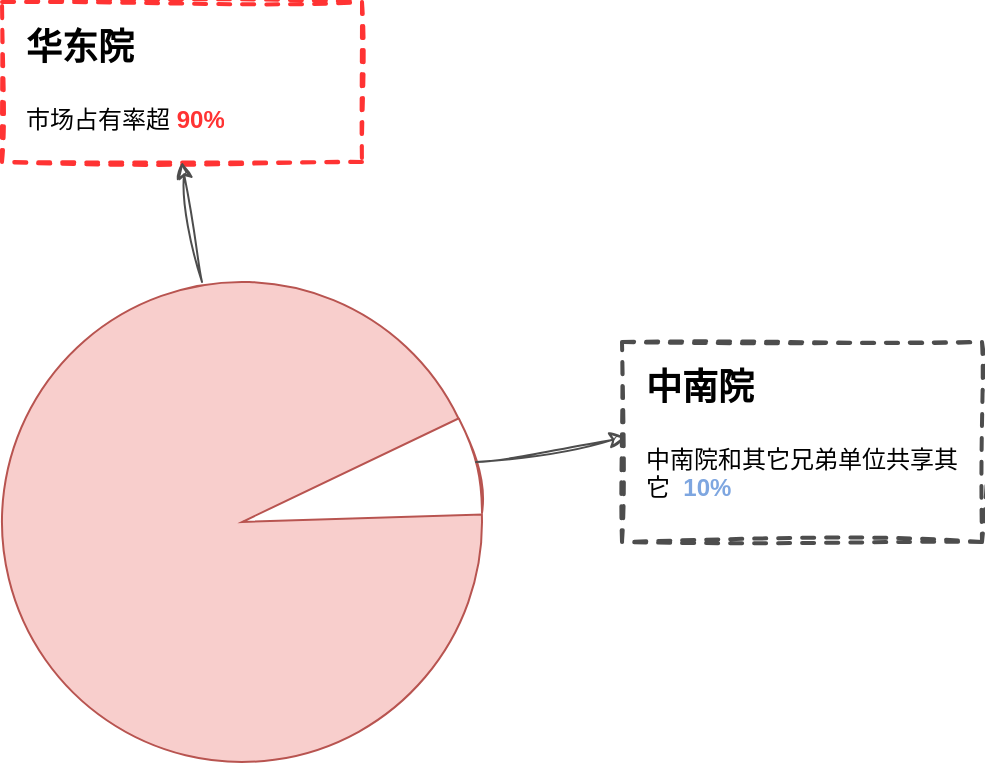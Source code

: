 <mxfile version="24.0.7" type="github">
  <diagram name="第 1 页" id="xGvNKizdiMxpHMKA5EQo">
    <mxGraphModel dx="1434" dy="738" grid="1" gridSize="10" guides="1" tooltips="1" connect="1" arrows="1" fold="1" page="1" pageScale="1" pageWidth="827" pageHeight="1169" math="0" shadow="0">
      <root>
        <mxCell id="0" />
        <mxCell id="1" parent="0" />
        <mxCell id="mdRqCDS6RaEfahUN-tuy-1" value="" style="verticalLabelPosition=bottom;verticalAlign=top;html=1;shape=mxgraph.basic.pie;startAngle=0.245;endAngle=0.179;fillColor=#f8cecc;strokeColor=#b85450;" vertex="1" parent="1">
          <mxGeometry x="160" y="200" width="240" height="240" as="geometry" />
        </mxCell>
        <mxCell id="mdRqCDS6RaEfahUN-tuy-3" value="" style="endArrow=none;html=1;rounded=0;entryX=0.95;entryY=0.285;entryDx=0;entryDy=0;entryPerimeter=0;exitX=0.998;exitY=0.481;exitDx=0;exitDy=0;exitPerimeter=0;curved=1;strokeColor=#b85450;fillColor=#f8cecc;sketch=1;curveFitting=1;jiggle=2;" edge="1" parent="1">
          <mxGeometry width="50" height="50" relative="1" as="geometry">
            <mxPoint x="400.0" y="315.44" as="sourcePoint" />
            <mxPoint x="388.48" y="268.4" as="targetPoint" />
            <Array as="points">
              <mxPoint x="400" y="290" />
            </Array>
          </mxGeometry>
        </mxCell>
        <mxCell id="mdRqCDS6RaEfahUN-tuy-7" value="&lt;h1 style=&quot;margin-top: 0px;&quot;&gt;&lt;font style=&quot;font-size: 18px;&quot;&gt;&amp;nbsp; 中南院&lt;/font&gt;&lt;/h1&gt;&lt;div&gt;&amp;nbsp; &amp;nbsp;中南院和其它兄弟单位共享其&amp;nbsp; &amp;nbsp; &amp;nbsp; &amp;nbsp;它&amp;nbsp; &lt;font color=&quot;#7ea6e0&quot;&gt;&lt;b&gt;10%&lt;/b&gt;&lt;/font&gt;&lt;/div&gt;" style="text;html=1;whiteSpace=wrap;overflow=hidden;rounded=0;dashed=1;strokeColor=#4D4D4D;strokeWidth=2;sketch=1;curveFitting=1;jiggle=2;" vertex="1" parent="1">
          <mxGeometry x="470" y="230" width="180" height="100" as="geometry" />
        </mxCell>
        <mxCell id="mdRqCDS6RaEfahUN-tuy-8" value="&lt;h1 style=&quot;margin-top: 0px;&quot;&gt;&lt;font style=&quot;font-size: 18px;&quot;&gt;&amp;nbsp; 华东院&lt;/font&gt;&lt;/h1&gt;&lt;p&gt;&amp;nbsp; &amp;nbsp;市场占有率超 &lt;font color=&quot;#ff3333&quot;&gt;&lt;b&gt;90%&lt;/b&gt;&lt;/font&gt;&lt;/p&gt;" style="text;html=1;whiteSpace=wrap;overflow=hidden;rounded=0;dashed=1;strokeColor=#FF3333;strokeWidth=2;sketch=1;curveFitting=1;jiggle=2;" vertex="1" parent="1">
          <mxGeometry x="160" y="60" width="180" height="80" as="geometry" />
        </mxCell>
        <mxCell id="mdRqCDS6RaEfahUN-tuy-9" value="" style="endArrow=classic;html=1;rounded=0;entryX=0.5;entryY=1;entryDx=0;entryDy=0;strokeColor=#4D4D4D;sketch=1;curveFitting=1;jiggle=2;" edge="1" parent="1" source="mdRqCDS6RaEfahUN-tuy-1" target="mdRqCDS6RaEfahUN-tuy-8">
          <mxGeometry width="50" height="50" relative="1" as="geometry">
            <mxPoint x="320" y="290" as="sourcePoint" />
            <mxPoint x="370" y="240" as="targetPoint" />
          </mxGeometry>
        </mxCell>
        <mxCell id="mdRqCDS6RaEfahUN-tuy-10" value="" style="endArrow=classic;html=1;rounded=0;entryX=0.011;entryY=0.478;entryDx=0;entryDy=0;strokeColor=#4D4D4D;entryPerimeter=0;sketch=1;curveFitting=1;jiggle=2;" edge="1" parent="1" target="mdRqCDS6RaEfahUN-tuy-7">
          <mxGeometry width="50" height="50" relative="1" as="geometry">
            <mxPoint x="397" y="290" as="sourcePoint" />
            <mxPoint x="467" y="280" as="targetPoint" />
          </mxGeometry>
        </mxCell>
      </root>
    </mxGraphModel>
  </diagram>
</mxfile>
